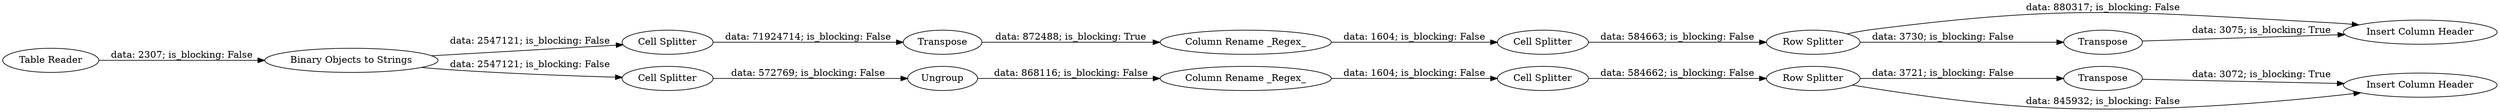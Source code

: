 digraph {
	"-993120230812517030_1280" [label="Binary Objects to Strings"]
	"-993120230812517030_1296" [label="Table Reader"]
	"-993120230812517030_1284" [label="Cell Splitter"]
	"-993120230812517030_1299" [label="Cell Splitter"]
	"-993120230812517030_1302" [label="Cell Splitter"]
	"-993120230812517030_1285" [label=Transpose]
	"-993120230812517030_1288" [label="Row Splitter"]
	"-993120230812517030_1295" [label="Column Rename _Regex_"]
	"-993120230812517030_1298" [label=Transpose]
	"-993120230812517030_1304" [label="Row Splitter"]
	"-993120230812517030_1297" [label="Column Rename _Regex_"]
	"-993120230812517030_1287" [label="Insert Column Header"]
	"-993120230812517030_1306" [label=Ungroup]
	"-993120230812517030_1286" [label="Cell Splitter"]
	"-993120230812517030_1289" [label=Transpose]
	"-993120230812517030_1305" [label="Insert Column Header"]
	"-993120230812517030_1296" -> "-993120230812517030_1280" [label="data: 2307; is_blocking: False"]
	"-993120230812517030_1288" -> "-993120230812517030_1289" [label="data: 3730; is_blocking: False"]
	"-993120230812517030_1289" -> "-993120230812517030_1287" [label="data: 3075; is_blocking: True"]
	"-993120230812517030_1304" -> "-993120230812517030_1305" [label="data: 845932; is_blocking: False"]
	"-993120230812517030_1280" -> "-993120230812517030_1302" [label="data: 2547121; is_blocking: False"]
	"-993120230812517030_1298" -> "-993120230812517030_1305" [label="data: 3072; is_blocking: True"]
	"-993120230812517030_1284" -> "-993120230812517030_1285" [label="data: 71924714; is_blocking: False"]
	"-993120230812517030_1304" -> "-993120230812517030_1298" [label="data: 3721; is_blocking: False"]
	"-993120230812517030_1306" -> "-993120230812517030_1297" [label="data: 868116; is_blocking: False"]
	"-993120230812517030_1286" -> "-993120230812517030_1288" [label="data: 584663; is_blocking: False"]
	"-993120230812517030_1280" -> "-993120230812517030_1284" [label="data: 2547121; is_blocking: False"]
	"-993120230812517030_1302" -> "-993120230812517030_1306" [label="data: 572769; is_blocking: False"]
	"-993120230812517030_1288" -> "-993120230812517030_1287" [label="data: 880317; is_blocking: False"]
	"-993120230812517030_1295" -> "-993120230812517030_1286" [label="data: 1604; is_blocking: False"]
	"-993120230812517030_1285" -> "-993120230812517030_1295" [label="data: 872488; is_blocking: True"]
	"-993120230812517030_1299" -> "-993120230812517030_1304" [label="data: 584662; is_blocking: False"]
	"-993120230812517030_1297" -> "-993120230812517030_1299" [label="data: 1604; is_blocking: False"]
	rankdir=LR
}
